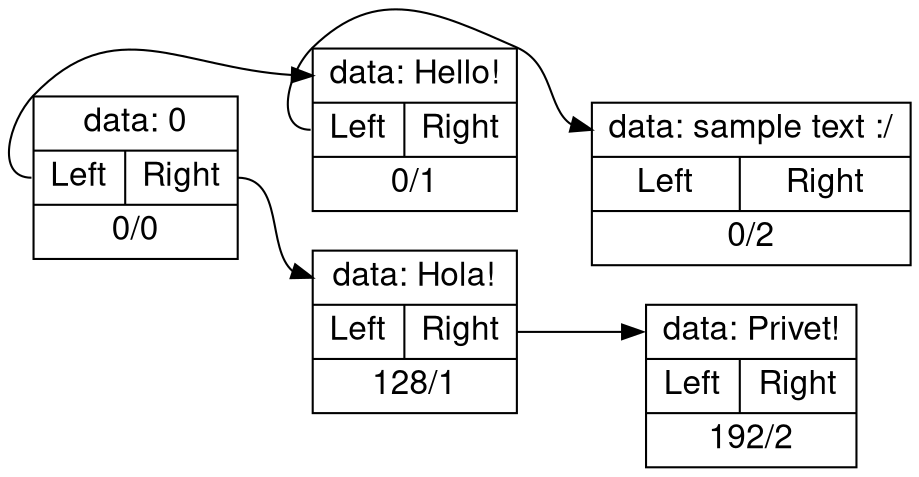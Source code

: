digraph g {
fontname="Helvetica,Arial,sans-serif"
node [fontname="Helvetica,Arial,sans-serif"]
edge [fontname="Helvetica,Arial,sans-serif"]

graph [
	rankdir = "LR"
];

node [
	fontsize = "16"
	shape = "ellipse"
];

edge [ ];

"0/0"[
	label = "<f0> data: 0| {<f1> Left| <f2> Right} | <f3> 0/0"
	shape = "record"
];

"0/1"[
	label = "<f0> data: Hello!| {<f1> Left| <f2> Right} | <f3> 0/1"
	shape = "record"
];

"0/0":f1 -> "0/1":f0

"128/1"[
	label = "<f0> data: Hola!| {<f1> Left| <f2> Right} | <f3> 128/1"
	shape = "record"
];

"0/0":f2 -> "128/1":f0

"0/2"[
	label = "<f0> data: sample text :/| {<f1> Left| <f2> Right} | <f3> 0/2"
	shape = "record"
];

"0/1":f1 -> "0/2":f0

"192/2"[
	label = "<f0> data: Privet!| {<f1> Left| <f2> Right} | <f3> 192/2"
	shape = "record"
];

"128/1":f2 -> "192/2":f0

}
digraph g {
fontname="Helvetica,Arial,sans-serif"
node [fontname="Helvetica,Arial,sans-serif"]
edge [fontname="Helvetica,Arial,sans-serif"]

graph [
	rankdir = "LR"
];

node [
	fontsize = "16"
	shape = "ellipse"
];

edge [ ];

"0/0"[
	label = "<f0> data: 0| {<f1> Left| <f2> Right} | <f3> 0/0"
	shape = "record"
];

"0/1"[
	label = "<f0> data: Hello!| {<f1> Left| <f2> Right} | <f3> 0/1"
	shape = "record"
];

"0/0":f1 -> "0/1":f0

"128/1"[
	label = "<f0> data: Hola!| {<f1> Left| <f2> Right} | <f3> 128/1"
	shape = "record"
];

"0/0":f2 -> "128/1":f0

"0/2"[
	label = "<f0> data: sample text :/| {<f1> Left| <f2> Right} | <f3> 0/2"
	shape = "record"
];

"0/1":f1 -> "0/2":f0

"64/2"[
	label = "<f0> data: Unauthorized access to this device is prohibited!| {<f1> Left| <f2> Right} | <f3> 64/2"
	shape = "record"
];

"0/1":f2 -> "64/2":f0

"64/3"[
	label = "<f0> data: Hello!| {<f1> Left| <f2> Right} | <f3> 64/3"
	shape = "record"
];

"64/2":f1 -> "64/3":f0

"96/3"[
	label = "<f0> data: Hola!| {<f1> Left| <f2> Right} | <f3> 96/3"
	shape = "record"
];

"64/2":f2 -> "96/3":f0

"64/4"[
	label = "<f0> data: sample text :/| {<f1> Left| <f2> Right} | <f3> 64/4"
	shape = "record"
];

"64/3":f1 -> "64/4":f0

"112/4"[
	label = "<f0> data: Privet!| {<f1> Left| <f2> Right} | <f3> 112/4"
	shape = "record"
];

"96/3":f2 -> "112/4":f0

"192/2"[
	label = "<f0> data: Privet!| {<f1> Left| <f2> Right} | <f3> 192/2"
	shape = "record"
];

"128/1":f2 -> "192/2":f0

}
